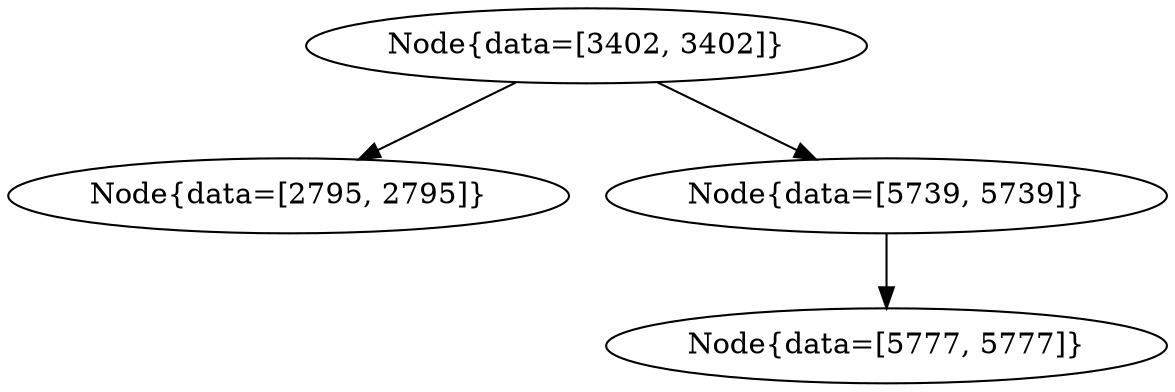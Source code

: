digraph G{
371725666 [label="Node{data=[3402, 3402]}"]
371725666 -> 2095957919
2095957919 [label="Node{data=[2795, 2795]}"]
371725666 -> 530052127
530052127 [label="Node{data=[5739, 5739]}"]
530052127 -> 1681660542
1681660542 [label="Node{data=[5777, 5777]}"]
}